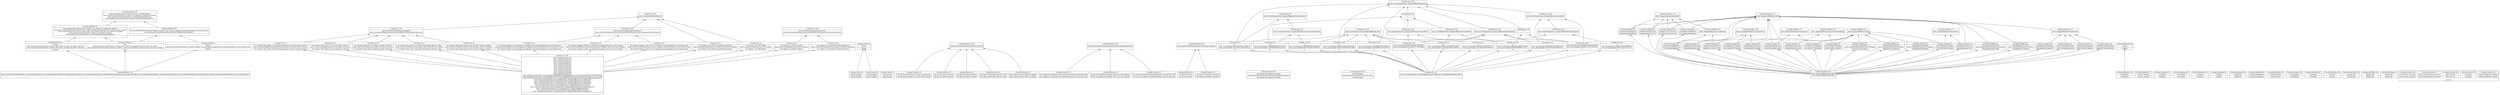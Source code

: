 digraph G { 
	rankdir=BT;
subgraph products { 
label="products";
120 [shape=record,label="{Concept_products_120|exist_products2UserStories(exist_userStories2mrs(12)&exist_userStories2mrs(10)&exist_userStories2mrs(11)&exist_userStories2mrs(1)&exist_userStories2mrs(2)&exist_userStories2mrs(3)&exist_userStories2mrs(4)&exist_userStories2mrs(5)&exist_userStories2mrs(6)&exist_userStories2mrs(7)&exist_userStories2mrs(8)&exist_userStories2mrs(9))\n|}"];
5 [shape=record,label="{Concept_products_5|Vine\nexist_products2UserStories(As a farmer with a plot I can export observation data for a plot)\nexist_products2UserStories(As a farmer irrigator I choose my preferred irrigation unit in my user-settings)\n|Vine\n}"];
3 [shape=record,label="{Concept_products_3|Orchard\nexist_products2UserStories(As a farmer with a plot I can sort my plots in the list)\nexist_products2UserStories(As a farmer with a plot I can filter my plots in the list)\n|Orchard\n}"];
4 [shape=record,label="{Concept_products_4|Almond\nexist_products2UserStories(As a farmer irrigator I can manage my irrigations and recommendations in my favorite unit)\n|Almond\n}"];
97 [shape=record,label="{Concept_products_97|exist_products2UserStories(As a farmer  I can refresh the predicted weather)\nexist_products2UserStories(As a farmer with a plot I can edit the parameters of a plot (current season))\nexist_products2UserStories(As a farmer with a plot I know when my plots will be in danger)\nexist_products2UserStories(As a admin I can CRUD a farmer)\nexist_products2UserStories(exist_userStories2Roles(farmerwithplot))\n|}"];
98 [shape=record,label="{Concept_products_98|exist_products2UserStories(As a farmer irrigator I can view my irrigation recommendations in my favorite unit)\nexist_products2UserStories(exist_userStories2Roles(farmerirrigator))\n|}"];
99 [shape=record,label="{Concept_products_99|exist_products2UserStories(As a farmer I can CRUD plots)\nexist_products2UserStories(As a admin I can relaunch all failed simulation)\nexist_products2UserStories(exist_userStories2Roles(farmer))\nexist_products2UserStories(exist_userStories2Roles(administrator))\n|}"];
	120 -> 5
	120 -> 3
	120 -> 4
	5 -> 97
	3 -> 97
	5 -> 98
	4 -> 98
	97 -> 99
	98 -> 99
}
subgraph US { 
label="US";
100 [shape=record,label="{Concept_US_100|exist_userStories2mrs(12)\nexist_userStories2mrs(10)\nexist_userStories2mrs(11)\nexist_userStories2mrs(1)\nexist_userStories2mrs(2)\nexist_userStories2mrs(3)\nexist_userStories2mrs(4)\nexist_userStories2mrs(5)\nexist_userStories2mrs(6)\nexist_userStories2mrs(7)\nexist_userStories2mrs(8)\nexist_userStories2mrs(9)\nexist_userStories2mrs(exist_mrs2changes(762370063873822982)&exist_mrs2changes(2013845107719879822))\nexist_userStories2mrs(exist_mrs2changes(-6845893734383208364)&exist_mrs2changes(2354241747147181138))\nexist_userStories2mrs(exist_mrs2changes(exist_changes2diffs(renamed_file)&exist_changes2diffs(deleted_file)))\nexist_userStories2mrs(exist_mrs2changes(exist_changes2filenames(src/plotList)))\nexist_userStories2mrs(exist_mrs2changes(exist_changes2filenames(src/admin)))\nexist_userStories2mrs(exist_mrs2changes(exist_changes2filenames(src/weather)))\nexist_userStories2mrs(exist_mrs2changes(exist_changes2filenames(src/farmer)))\nexist_userStories2mrs(exist_mrs2changes(exist_changes2filenames(src/plot)))\nexist_userStories2mrs(exist_mrs2changes(exist_changes2filenames(src/recommendation)))\nexist_userStories2mrs(exist_mrs2changes(exist_changes2diffs(edited_file)))\nexist_userStories2mrs(exist_mrs2changes(exist_changes2diffs(new_file)))\nexist_userStories2mrs(exist_mrs2changes(exist_changes2filenames(src/irrigation)))\n|}"];
14 [shape=record,label="{Concept_US_14|As a farmer with a plot I can edit the parameters of a plot (current season)\nexist_userStories2features(can edit the parameters of a plot current season)\n|As a farmer with a plot I can edit the parameters of a plot (current season)\n}"];
15 [shape=record,label="{Concept_US_15|As a farmer with a plot I can sort my plots in the list\nexist_userStories2features(can sort my plots in the list)\n|As a farmer with a plot I can sort my plots in the list\n}"];
16 [shape=record,label="{Concept_US_16|As a farmer with a plot I can filter my plots in the list\nexist_userStories2features(can filter my plots in the list)\n|As a farmer with a plot I can filter my plots in the list\n}"];
17 [shape=record,label="{Concept_US_17|As a farmer with a plot I can export observation data for a plot\nexist_userStories2features(can export observation data for a plot)\n|As a farmer with a plot I can export observation data for a plot\n}"];
18 [shape=record,label="{Concept_US_18|As a farmer with a plot I know when my plots will be in danger\nexist_userStories2features(know when my plots will be in danger)\n|As a farmer with a plot I know when my plots will be in danger\n}"];
19 [shape=record,label="{Concept_US_19|As a farmer irrigator I can manage my irrigations and recommendations in my favorite unit\nexist_userStories2features(can manage my irrigations and recommendations in my favorite unit)\n|As a farmer irrigator I can manage my irrigations and recommendations in my favorite unit\n}"];
20 [shape=record,label="{Concept_US_20|As a farmer irrigator I choose my preferred irrigation unit in my user-settings\nexist_userStories2features(choose my preferred irrigation unit in my user-settings)\n|As a farmer irrigator I choose my preferred irrigation unit in my user-settings\n}"];
21 [shape=record,label="{Concept_US_21|As a farmer irrigator I can view my irrigation recommendations in my favorite unit\nexist_userStories2features(can view my irrigation recommendations in my favorite unit)\n|As a farmer irrigator I can view my irrigation recommendations in my favorite unit\n}"];
12 [shape=record,label="{Concept_US_12|As a farmer  I can refresh the predicted weather\nexist_userStories2features(can refresh the predicted weather)\n|As a farmer  I can refresh the predicted weather\n}"];
13 [shape=record,label="{Concept_US_13|As a farmer I can CRUD plots\nexist_userStories2features(can CRUD plots)\n|As a farmer I can CRUD plots\n}"];
22 [shape=record,label="{Concept_US_22|As a admin I can CRUD a farmer\nexist_userStories2features(can CRUD a farmer)\n|As a admin I can CRUD a farmer\n}"];
23 [shape=record,label="{Concept_US_23|As a admin I can relaunch all failed simulation\nexist_userStories2features(can relaunch all failed simulation)\n|As a admin I can relaunch all failed simulation\n}"];
101 [shape=record,label="{Concept_US_101|exist_userStories2Roles(farmerwithplot)\nexist_userStories2features(exist_features2AbstracFeatures(plots plot list))\n|}"];
102 [shape=record,label="{Concept_US_102|exist_userStories2Roles(farmerirrigator)\nexist_userStories2features(exist_features2AbstracFeatures(unit recommendations favorite))\n|}"];
103 [shape=record,label="{Concept_US_103|exist_userStories2Roles(farmer)\n|}"];
104 [shape=record,label="{Concept_US_104|exist_userStories2Roles(administrator)\nexist_userStories2features(exist_features2AbstracFeatures(crud farmer relaunch))\n|}"];
	100 -> 14
	100 -> 15
	100 -> 16
	100 -> 17
	100 -> 18
	100 -> 19
	100 -> 20
	100 -> 21
	100 -> 12
	100 -> 13
	100 -> 22
	100 -> 23
	14 -> 101
	15 -> 101
	16 -> 101
	17 -> 101
	18 -> 101
	19 -> 102
	20 -> 102
	21 -> 102
	12 -> 103
	13 -> 103
	101 -> 103
	102 -> 103
	22 -> 104
	23 -> 104
}
subgraph roles { 
label="roles";
24 [shape=record,label="{Concept_roles_24|farmerwithplot\n|farmerwithplot\n}"];
25 [shape=record,label="{Concept_roles_25|farmerirrigator\n|farmerirrigator\n}"];
26 [shape=record,label="{Concept_roles_26|farmer\n|farmer\n}"];
27 [shape=record,label="{Concept_roles_27|administrator\n|administrator\n}"];
	24 -> 26
	25 -> 26
}
subgraph features { 
label="features";
30 [shape=record,label="{Concept_features_30|can edit the parameters of a plot current season\n|can edit the parameters of a plot current season\n}"];
31 [shape=record,label="{Concept_features_31|can sort my plots in the list\n|can sort my plots in the list\n}"];
32 [shape=record,label="{Concept_features_32|can filter my plots in the list\n|can filter my plots in the list\n}"];
33 [shape=record,label="{Concept_features_33|can export observation data for a plot\n|can export observation data for a plot\n}"];
34 [shape=record,label="{Concept_features_34|know when my plots will be in danger\n|know when my plots will be in danger\n}"];
35 [shape=record,label="{Concept_features_35|can manage my irrigations and recommendations in my favorite unit\n|can manage my irrigations and recommendations in my favorite unit\n}"];
36 [shape=record,label="{Concept_features_36|choose my preferred irrigation unit in my user-settings\n|choose my preferred irrigation unit in my user-settings\n}"];
37 [shape=record,label="{Concept_features_37|can view my irrigation recommendations in my favorite unit\n|can view my irrigation recommendations in my favorite unit\n}"];
38 [shape=record,label="{Concept_features_38|can CRUD a farmer\n|can CRUD a farmer\n}"];
39 [shape=record,label="{Concept_features_39|can relaunch all failed simulation\n|can relaunch all failed simulation\n}"];
28 [shape=record,label="{Concept_features_28|can refresh the predicted weather\nexist_features2AbstracFeatures(refresh predicted weather)\n|can refresh the predicted weather\n}"];
29 [shape=record,label="{Concept_features_29|can CRUD plots\nexist_features2AbstracFeatures(crud plots)\n|can CRUD plots\n}"];
105 [shape=record,label="{Concept_features_105|exist_features2AbstracFeatures(plots plot list)\n|}"];
106 [shape=record,label="{Concept_features_106|exist_features2AbstracFeatures(unit recommendations favorite)\n|}"];
107 [shape=record,label="{Concept_features_107|exist_features2AbstracFeatures(crud farmer relaunch)\n|}"];
	30 -> 105
	31 -> 105
	32 -> 105
	33 -> 105
	34 -> 105
	35 -> 106
	36 -> 106
	37 -> 106
	38 -> 107
	39 -> 107
}
subgraph mrs { 
label="mrs";
121 [shape=record,label="{Concept_mrs_121|exist_mrs2changes(exist_changes2diffs(renamed_file)&exist_changes2diffs(deleted_file))\n|}"];
108 [shape=record,label="{Concept_mrs_108|exist_mrs2changes(762370063873822982)\nexist_mrs2changes(2013845107719879822)\n|1\n}"];
42 [shape=record,label="{Concept_mrs_42|11\nexist_mrs2changes(-9087347948894523908)\nexist_mrs2changes(5779330553623749495)\n|11\n}"];
40 [shape=record,label="{Concept_mrs_40|12\nexist_mrs2changes(1202233618030231494)\nexist_mrs2changes(681885582466137227)\n|12\n}"];
109 [shape=record,label="{Concept_mrs_109|exist_mrs2changes(-6845893734383208364)\nexist_mrs2changes(2354241747147181138)\n|2\n}"];
47 [shape=record,label="{Concept_mrs_47|5\nexist_mrs2changes(6485002724220797275)\nexist_mrs2changes(1231590037910604010)\n|5\n}"];
41 [shape=record,label="{Concept_mrs_41|10\nexist_mrs2changes(-2046056796435610876)\nexist_mrs2changes(-1560880583632011625)\n|10\n}"];
45 [shape=record,label="{Concept_mrs_45|3\nexist_mrs2changes(-5921696810744496784)\nexist_mrs2changes(-5637045100057961814)\n|3\n}"];
46 [shape=record,label="{Concept_mrs_46|4\nexist_mrs2changes(-7072470365386866477)\nexist_mrs2changes(678907345253714712)\n|4\n}"];
50 [shape=record,label="{Concept_mrs_50|8\nexist_mrs2changes(1859600636541544962)\nexist_mrs2changes(4392746290174839510)\n|8\n}"];
51 [shape=record,label="{Concept_mrs_51|9\nexist_mrs2changes(8612208252073780035)\nexist_mrs2changes(-4573193132854164117)\n|9\n}"];
48 [shape=record,label="{Concept_mrs_48|6\nexist_mrs2changes(-8626457832150297401)\nexist_mrs2changes(-6532235692255975769)\n|6\n}"];
49 [shape=record,label="{Concept_mrs_49|7\nexist_mrs2changes(1309428287814460503)\nexist_mrs2changes(-2361689441167315675)\n|7\n}"];
122 [shape=record,label="{Concept_mrs_122|exist_mrs2changes(exist_changes2filenames(src/plotList))\n|}"];
123 [shape=record,label="{Concept_mrs_123|exist_mrs2changes(exist_changes2filenames(src/admin))\n|}"];
124 [shape=record,label="{Concept_mrs_124|exist_mrs2changes(exist_changes2filenames(src/weather))\n|}"];
43 [shape=record,label="{Concept_mrs_43|1\n|}"];
125 [shape=record,label="{Concept_mrs_125|exist_mrs2changes(exist_changes2filenames(src/farmer))\n|}"];
126 [shape=record,label="{Concept_mrs_126|exist_mrs2changes(exist_changes2filenames(src/plot))\n|}"];
44 [shape=record,label="{Concept_mrs_44|2\n|}"];
127 [shape=record,label="{Concept_mrs_127|exist_mrs2changes(exist_changes2filenames(src/recommendation))\n|}"];
128 [shape=record,label="{Concept_mrs_128|exist_mrs2changes(exist_changes2diffs(edited_file))\n|}"];
129 [shape=record,label="{Concept_mrs_129|exist_mrs2changes(exist_changes2diffs(new_file))\n|}"];
130 [shape=record,label="{Concept_mrs_130|exist_mrs2changes(exist_changes2filenames(src/irrigation))\n|}"];
	121 -> 108
	121 -> 42
	121 -> 40
	121 -> 109
	121 -> 47
	121 -> 41
	121 -> 45
	121 -> 46
	121 -> 50
	121 -> 51
	121 -> 48
	121 -> 49
	47 -> 122
	46 -> 122
	42 -> 123
	40 -> 123
	108 -> 124
	40 -> 124
	41 -> 43
	123 -> 43
	124 -> 43
	108 -> 125
	42 -> 125
	109 -> 125
	45 -> 125
	109 -> 126
	45 -> 126
	122 -> 126
	40 -> 44
	109 -> 44
	41 -> 127
	50 -> 127
	51 -> 128
	48 -> 128
	49 -> 128
	43 -> 128
	125 -> 128
	126 -> 128
	44 -> 128
	108 -> 129
	42 -> 129
	47 -> 129
	50 -> 129
	51 -> 129
	48 -> 129
	49 -> 129
	51 -> 130
	127 -> 130
}
subgraph changes { 
label="changes";
110 [shape=record,label="{Concept_changes_110|exist_changes2diffs(renamed_file)\nexist_changes2diffs(deleted_file)\n|}"];
58 [shape=record,label="{Concept_changes_58|-7072470365386866477\n|-7072470365386866477\n}"];
60 [shape=record,label="{Concept_changes_60|6485002724220797275\n|6485002724220797275\n}"];
52 [shape=record,label="{Concept_changes_52|762370063873822982\n|762370063873822982\n}"];
53 [shape=record,label="{Concept_changes_53|2013845107719879822\n|2013845107719879822\n}"];
54 [shape=record,label="{Concept_changes_54|-6845893734383208364\n|-6845893734383208364\n}"];
55 [shape=record,label="{Concept_changes_55|2354241747147181138\n|2354241747147181138\n}"];
56 [shape=record,label="{Concept_changes_56|-5921696810744496784\n|-5921696810744496784\n}"];
57 [shape=record,label="{Concept_changes_57|-5637045100057961814\n|-5637045100057961814\n}"];
59 [shape=record,label="{Concept_changes_59|678907345253714712\n|678907345253714712\n}"];
61 [shape=record,label="{Concept_changes_61|1231590037910604010\n|1231590037910604010\n}"];
66 [shape=record,label="{Concept_changes_66|1859600636541544962\n|1859600636541544962\n}"];
67 [shape=record,label="{Concept_changes_67|4392746290174839510\n|4392746290174839510\n}"];
68 [shape=record,label="{Concept_changes_68|8612208252073780035\n|8612208252073780035\n}"];
70 [shape=record,label="{Concept_changes_70|-2046056796435610876\n|-2046056796435610876\n}"];
71 [shape=record,label="{Concept_changes_71|-1560880583632011625\n|-1560880583632011625\n}"];
72 [shape=record,label="{Concept_changes_72|-9087347948894523908\n|-9087347948894523908\n}"];
73 [shape=record,label="{Concept_changes_73|5779330553623749495\n|5779330553623749495\n}"];
74 [shape=record,label="{Concept_changes_74|1202233618030231494\n|1202233618030231494\n}"];
75 [shape=record,label="{Concept_changes_75|681885582466137227\n|681885582466137227\n}"];
62 [shape=record,label="{Concept_changes_62|-8626457832150297401\nexist_changes2filenames(src/export)\n|-8626457832150297401\n}"];
63 [shape=record,label="{Concept_changes_63|-6532235692255975769\nexist_changes2filenames(src/observation)\n|-6532235692255975769\n}"];
64 [shape=record,label="{Concept_changes_64|1309428287814460503\nexist_changes2filenames(src/danger)\n|1309428287814460503\n}"];
65 [shape=record,label="{Concept_changes_65|-2361689441167315675\nexist_changes2filenames(src/alert)\n|-2361689441167315675\n}"];
69 [shape=record,label="{Concept_changes_69|-4573193132854164117\nexist_changes2filenames(src/user-settings)\n|-4573193132854164117\n}"];
111 [shape=record,label="{Concept_changes_111|exist_changes2filenames(src/farmer)\n|}"];
112 [shape=record,label="{Concept_changes_112|exist_changes2filenames(src/plotList)\n|}"];
113 [shape=record,label="{Concept_changes_113|exist_changes2diffs(edited_file)\n|}"];
114 [shape=record,label="{Concept_changes_114|exist_changes2diffs(new_file)\n|}"];
115 [shape=record,label="{Concept_changes_115|exist_changes2filenames(src/plot)\n|}"];
116 [shape=record,label="{Concept_changes_116|exist_changes2filenames(src/irrigation)\n|}"];
117 [shape=record,label="{Concept_changes_117|exist_changes2filenames(src/admin)\n|}"];
118 [shape=record,label="{Concept_changes_118|exist_changes2filenames(src/weather)\n|}"];
119 [shape=record,label="{Concept_changes_119|exist_changes2filenames(src/recommendation)\n|}"];
	110 -> 58
	110 -> 60
	110 -> 52
	110 -> 53
	110 -> 54
	110 -> 55
	110 -> 56
	110 -> 57
	110 -> 59
	110 -> 61
	110 -> 66
	110 -> 67
	110 -> 68
	110 -> 70
	110 -> 71
	110 -> 72
	110 -> 73
	110 -> 74
	110 -> 75
	110 -> 62
	110 -> 63
	110 -> 64
	110 -> 65
	110 -> 69
	52 -> 111
	54 -> 111
	56 -> 111
	72 -> 111
	58 -> 112
	60 -> 112
	58 -> 113
	55 -> 113
	57 -> 113
	59 -> 113
	61 -> 113
	68 -> 113
	70 -> 113
	71 -> 113
	74 -> 113
	75 -> 113
	63 -> 113
	65 -> 113
	111 -> 113
	60 -> 114
	53 -> 114
	66 -> 114
	67 -> 114
	73 -> 114
	62 -> 114
	64 -> 114
	69 -> 114
	55 -> 115
	57 -> 115
	59 -> 115
	61 -> 115
	112 -> 115
	66 -> 116
	68 -> 116
	70 -> 116
	73 -> 117
	75 -> 117
	53 -> 118
	74 -> 118
	67 -> 119
	71 -> 119
}
subgraph filenames { 
label="filenames";
76 [shape=record,label="{Concept_filenames_76|src/plotList\n|src/plotList\n}"];
77 [shape=record,label="{Concept_filenames_77|src/user-settings\n|src/user-settings\n}"];
78 [shape=record,label="{Concept_filenames_78|src/plot\n|src/plot\n}"];
79 [shape=record,label="{Concept_filenames_79|src/admin\n|src/admin\n}"];
80 [shape=record,label="{Concept_filenames_80|src/weather\n|src/weather\n}"];
81 [shape=record,label="{Concept_filenames_81|src/export\n|src/export\n}"];
82 [shape=record,label="{Concept_filenames_82|src/alert\n|src/alert\n}"];
83 [shape=record,label="{Concept_filenames_83|src/farmer\n|src/farmer\n}"];
84 [shape=record,label="{Concept_filenames_84|src/recommendation\n|src/recommendation\n}"];
85 [shape=record,label="{Concept_filenames_85|src/observation\n|src/observation\n}"];
86 [shape=record,label="{Concept_filenames_86|src/irrigation\n|src/irrigation\n}"];
87 [shape=record,label="{Concept_filenames_87|src/danger\n|src/danger\n}"];
	76 -> 78
}
subgraph editTypes { 
label="editTypes";
88 [shape=record,label="{Concept_editTypes_88|new_file\n|new_file\n}"];
89 [shape=record,label="{Concept_editTypes_89|renamed_file\n|renamed_file\n}"];
90 [shape=record,label="{Concept_editTypes_90|deleted_file\n|deleted_file\n}"];
91 [shape=record,label="{Concept_editTypes_91|edited_file\n|edited_file\n}"];
}
subgraph clusters { 
label="clusters";
92 [shape=record,label="{Concept_clusters_92|refresh predicted weather\n|refresh predicted weather\n}"];
93 [shape=record,label="{Concept_clusters_93|crud plots\n|crud plots\n}"];
94 [shape=record,label="{Concept_clusters_94|plots plot list\n|plots plot list\n}"];
95 [shape=record,label="{Concept_clusters_95|unit recommendations favorite\n|unit recommendations favorite\n}"];
96 [shape=record,label="{Concept_clusters_96|crud farmer relaunch\n|crud farmer relaunch\n}"];
}
}